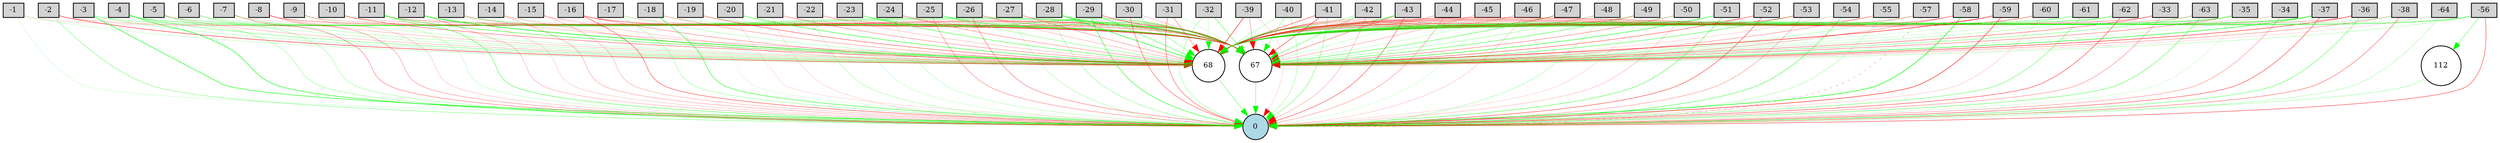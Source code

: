 digraph {
	node [fontsize=9 height=0.2 shape=circle width=0.2]
	-1 [fillcolor=lightgray shape=box style=filled]
	-2 [fillcolor=lightgray shape=box style=filled]
	-3 [fillcolor=lightgray shape=box style=filled]
	-4 [fillcolor=lightgray shape=box style=filled]
	-5 [fillcolor=lightgray shape=box style=filled]
	-6 [fillcolor=lightgray shape=box style=filled]
	-7 [fillcolor=lightgray shape=box style=filled]
	-8 [fillcolor=lightgray shape=box style=filled]
	-9 [fillcolor=lightgray shape=box style=filled]
	-10 [fillcolor=lightgray shape=box style=filled]
	-11 [fillcolor=lightgray shape=box style=filled]
	-12 [fillcolor=lightgray shape=box style=filled]
	-13 [fillcolor=lightgray shape=box style=filled]
	-14 [fillcolor=lightgray shape=box style=filled]
	-15 [fillcolor=lightgray shape=box style=filled]
	-16 [fillcolor=lightgray shape=box style=filled]
	-17 [fillcolor=lightgray shape=box style=filled]
	-18 [fillcolor=lightgray shape=box style=filled]
	-19 [fillcolor=lightgray shape=box style=filled]
	-20 [fillcolor=lightgray shape=box style=filled]
	-21 [fillcolor=lightgray shape=box style=filled]
	-22 [fillcolor=lightgray shape=box style=filled]
	-23 [fillcolor=lightgray shape=box style=filled]
	-24 [fillcolor=lightgray shape=box style=filled]
	-25 [fillcolor=lightgray shape=box style=filled]
	-26 [fillcolor=lightgray shape=box style=filled]
	-27 [fillcolor=lightgray shape=box style=filled]
	-28 [fillcolor=lightgray shape=box style=filled]
	-29 [fillcolor=lightgray shape=box style=filled]
	-30 [fillcolor=lightgray shape=box style=filled]
	-31 [fillcolor=lightgray shape=box style=filled]
	-32 [fillcolor=lightgray shape=box style=filled]
	-33 [fillcolor=lightgray shape=box style=filled]
	-34 [fillcolor=lightgray shape=box style=filled]
	-35 [fillcolor=lightgray shape=box style=filled]
	-36 [fillcolor=lightgray shape=box style=filled]
	-37 [fillcolor=lightgray shape=box style=filled]
	-38 [fillcolor=lightgray shape=box style=filled]
	-39 [fillcolor=lightgray shape=box style=filled]
	-40 [fillcolor=lightgray shape=box style=filled]
	-41 [fillcolor=lightgray shape=box style=filled]
	-42 [fillcolor=lightgray shape=box style=filled]
	-43 [fillcolor=lightgray shape=box style=filled]
	-44 [fillcolor=lightgray shape=box style=filled]
	-45 [fillcolor=lightgray shape=box style=filled]
	-46 [fillcolor=lightgray shape=box style=filled]
	-47 [fillcolor=lightgray shape=box style=filled]
	-48 [fillcolor=lightgray shape=box style=filled]
	-49 [fillcolor=lightgray shape=box style=filled]
	-50 [fillcolor=lightgray shape=box style=filled]
	-51 [fillcolor=lightgray shape=box style=filled]
	-52 [fillcolor=lightgray shape=box style=filled]
	-53 [fillcolor=lightgray shape=box style=filled]
	-54 [fillcolor=lightgray shape=box style=filled]
	-55 [fillcolor=lightgray shape=box style=filled]
	-56 [fillcolor=lightgray shape=box style=filled]
	-57 [fillcolor=lightgray shape=box style=filled]
	-58 [fillcolor=lightgray shape=box style=filled]
	-59 [fillcolor=lightgray shape=box style=filled]
	-60 [fillcolor=lightgray shape=box style=filled]
	-61 [fillcolor=lightgray shape=box style=filled]
	-62 [fillcolor=lightgray shape=box style=filled]
	-63 [fillcolor=lightgray shape=box style=filled]
	-64 [fillcolor=lightgray shape=box style=filled]
	0 [fillcolor=lightblue style=filled]
	67 [fillcolor=white style=filled]
	68 [fillcolor=white style=filled]
	112 [fillcolor=white style=filled]
	-1 -> 67 [color=red penwidth=0.1412978521679366 style=solid]
	-1 -> 68 [color=green penwidth=0.15731715524181544 style=solid]
	-2 -> 67 [color=red penwidth=0.2153452731647897 style=solid]
	-2 -> 68 [color=red penwidth=0.505893317960504 style=solid]
	-3 -> 67 [color=green penwidth=0.3016860262237019 style=solid]
	-3 -> 68 [color=green penwidth=0.1843356382308881 style=solid]
	-4 -> 67 [color=green penwidth=0.4345391138885226 style=solid]
	-4 -> 68 [color=green penwidth=0.33865413327069394 style=solid]
	-5 -> 67 [color=green penwidth=0.3782037820534503 style=solid]
	-5 -> 68 [color=red penwidth=0.18688683132503814 style=solid]
	-6 -> 67 [color=green penwidth=0.19116765425013404 style=solid]
	-6 -> 68 [color=green penwidth=0.182382863385459 style=solid]
	-7 -> 67 [color=red penwidth=0.11384493328798129 style=solid]
	-7 -> 68 [color=green penwidth=0.1953564758180525 style=solid]
	-8 -> 67 [color=red penwidth=0.3605848739293289 style=solid]
	-8 -> 68 [color=red penwidth=0.1840072824325826 style=solid]
	-9 -> 67 [color=red penwidth=0.22718946924894926 style=solid]
	-9 -> 68 [color=green penwidth=0.1728945258292217 style=solid]
	-10 -> 67 [color=red penwidth=0.1860027788187979 style=solid]
	-10 -> 68 [color=red penwidth=0.3722804665278472 style=solid]
	-11 -> 67 [color=red penwidth=0.3367848177388816 style=solid]
	-11 -> 68 [color=green penwidth=0.48835207853997586 style=solid]
	-12 -> 67 [color=green penwidth=0.29473170119247954 style=solid]
	-12 -> 68 [color=green penwidth=0.7360349995126542 style=solid]
	-13 -> 67 [color=green penwidth=0.3924501125793144 style=solid]
	-13 -> 68 [color=red penwidth=0.18876092503687153 style=solid]
	-14 -> 67 [color=green penwidth=0.13605685525441036 style=solid]
	-14 -> 68 [color=red penwidth=0.1880733750321416 style=solid]
	-15 -> 67 [color=red penwidth=0.1352438333771913 style=solid]
	-15 -> 68 [color=red penwidth=0.16076696951420372 style=solid]
	-16 -> 67 [color=red penwidth=0.4517136017061836 style=solid]
	-16 -> 68 [color=red penwidth=0.29344637756517683 style=solid]
	-17 -> 67 [color=red penwidth=0.15381460101007294 style=solid]
	-17 -> 68 [color=green penwidth=0.20665297280613473 style=solid]
	-18 -> 67 [color=green penwidth=0.1562138940556256 style=solid]
	-18 -> 68 [color=red penwidth=0.25562560826282144 style=solid]
	-19 -> 67 [color=green penwidth=0.19811470384478538 style=solid]
	-19 -> 68 [color=red penwidth=0.4065488568446691 style=solid]
	-20 -> 67 [color=red penwidth=0.16004597314587418 style=dotted]
	-20 -> 68 [color=green penwidth=0.5186718403444617 style=solid]
	-21 -> 67 [color=red penwidth=0.13300213112360548 style=solid]
	-21 -> 68 [color=red penwidth=0.2853069132491265 style=solid]
	-22 -> 67 [color=red penwidth=0.2500141003799551 style=solid]
	-22 -> 68 [color=red penwidth=0.17064948635700347 style=solid]
	-23 -> 67 [color=green penwidth=0.41133811708641044 style=solid]
	-23 -> 68 [color=green penwidth=0.4534407878102703 style=solid]
	-24 -> 67 [color=red penwidth=0.18235858772419178 style=solid]
	-24 -> 68 [color=red penwidth=0.28836975307472534 style=solid]
	-25 -> 67 [color=green penwidth=0.47218976678642754 style=solid]
	-25 -> 68 [color=green penwidth=0.2920587953060292 style=solid]
	-26 -> 67 [color=red penwidth=0.25983123248236906 style=solid]
	-26 -> 68 [color=red penwidth=0.1928151994208885 style=solid]
	-27 -> 67 [color=red penwidth=0.14320198876602783 style=solid]
	-27 -> 68 [color=red penwidth=0.2719698651979504 style=solid]
	-28 -> 67 [color=green penwidth=0.70751497821446 style=solid]
	-28 -> 68 [color=green penwidth=0.616565496188867 style=solid]
	-29 -> 67 [color=red penwidth=0.4287270870021944 style=solid]
	-29 -> 68 [color=green penwidth=0.375012672471809 style=solid]
	-30 -> 67 [color=red penwidth=0.19551293654596538 style=solid]
	-30 -> 68 [color=green penwidth=0.2846454697191583 style=solid]
	-31 -> 67 [color=green penwidth=0.1454944108537642 style=solid]
	-31 -> 68 [color=red penwidth=0.32203702849500915 style=solid]
	-32 -> 67 [color=green penwidth=0.378126503771152 style=solid]
	-32 -> 68 [color=green penwidth=0.10893927695707942 style=solid]
	-33 -> 67 [color=red penwidth=0.3719270037725456 style=solid]
	-33 -> 68 [color=red penwidth=0.3044326874682738 style=solid]
	-34 -> 67 [color=green penwidth=0.11477905403265598 style=solid]
	-34 -> 68 [color=red penwidth=0.15374635752229165 style=solid]
	-35 -> 67 [color=red penwidth=0.33634446526701856 style=solid]
	-35 -> 68 [color=green penwidth=0.6236451175258063 style=solid]
	-36 -> 67 [color=red penwidth=0.519174674809398 style=solid]
	-36 -> 68 [color=red penwidth=0.2565325028379884 style=solid]
	-37 -> 67 [color=green penwidth=0.5833060226119438 style=solid]
	-37 -> 68 [color=green penwidth=0.6941418312534724 style=solid]
	-38 -> 67 [color=red penwidth=0.2806626761490073 style=solid]
	-38 -> 68 [color=green penwidth=0.21624582227194028 style=solid]
	-39 -> 67 [color=red penwidth=0.28975651938690283 style=solid]
	-39 -> 68 [color=red penwidth=0.5531640176869136 style=solid]
	-40 -> 67 [color=green penwidth=0.3331448735186284 style=solid]
	-40 -> 68 [color=green penwidth=0.20594336605195646 style=solid]
	-41 -> 67 [color=red penwidth=0.4601933911229943 style=solid]
	-41 -> 68 [color=red penwidth=0.4236713708985105 style=solid]
	-42 -> 67 [color=green penwidth=0.36648802950643156 style=solid]
	-42 -> 68 [color=green penwidth=0.26163020572786 style=solid]
	-43 -> 67 [color=red penwidth=0.3426760642527463 style=solid]
	-43 -> 68 [color=green penwidth=0.6067739895437848 style=solid]
	-44 -> 67 [color=green penwidth=0.14589011371464433 style=solid]
	-44 -> 68 [color=red penwidth=0.218482749262273 style=solid]
	-45 -> 67 [color=red penwidth=0.21073381896173593 style=solid]
	-45 -> 68 [color=red penwidth=0.10761780780850132 style=solid]
	-46 -> 67 [color=green penwidth=0.15324817378967404 style=solid]
	-46 -> 68 [color=red penwidth=0.23516871708211898 style=solid]
	-47 -> 67 [color=green penwidth=0.4456390798433396 style=solid]
	-47 -> 68 [color=red penwidth=0.3140774564306238 style=solid]
	-48 -> 67 [color=green penwidth=0.23421654958791963 style=solid]
	-48 -> 68 [color=red penwidth=0.2183221543095442 style=solid]
	-49 -> 67 [color=green penwidth=0.43892749325758473 style=solid]
	-49 -> 68 [color=red penwidth=0.3427233659566709 style=solid]
	-50 -> 67 [color=red penwidth=0.3177072174656339 style=solid]
	-50 -> 68 [color=green penwidth=0.18641368693453092 style=solid]
	-51 -> 67 [color=green penwidth=0.5528789436490951 style=solid]
	-51 -> 68 [color=green penwidth=0.23162013433879156 style=solid]
	-52 -> 67 [color=red penwidth=0.4055334117051771 style=solid]
	-52 -> 68 [color=red penwidth=0.1971083778751304 style=solid]
	-53 -> 67 [color=green penwidth=0.4396627485211074 style=solid]
	-53 -> 68 [color=red penwidth=0.3833856621380529 style=solid]
	-54 -> 67 [color=red penwidth=0.12368464306624342 style=solid]
	-54 -> 68 [color=green penwidth=0.11381647640132993 style=solid]
	-55 -> 67 [color=red penwidth=0.2716435322620311 style=solid]
	-55 -> 68 [color=red penwidth=0.2112618356115672 style=solid]
	-56 -> 67 [color=green penwidth=0.1905611642663947 style=solid]
	-56 -> 68 [color=green penwidth=0.568359714379375 style=solid]
	-57 -> 67 [color=green penwidth=0.22545532891643927 style=solid]
	-57 -> 68 [color=red penwidth=0.2742153980186085 style=solid]
	-58 -> 67 [color=red penwidth=0.25724173809045964 style=solid]
	-58 -> 68 [color=red penwidth=0.3744668204685806 style=solid]
	-59 -> 67 [color=red penwidth=0.5867113988810664 style=solid]
	-59 -> 68 [color=red penwidth=0.2249637375964167 style=solid]
	-60 -> 67 [color=green penwidth=0.1166495211703021 style=solid]
	-60 -> 68 [color=red penwidth=0.3969489398831757 style=solid]
	-61 -> 67 [color=green penwidth=0.12996564840642805 style=solid]
	-61 -> 68 [color=green penwidth=0.3843184114801026 style=solid]
	-62 -> 67 [color=green penwidth=0.1987207150678172 style=solid]
	-62 -> 68 [color=green penwidth=0.46818660005331947 style=solid]
	-63 -> 67 [color=green penwidth=0.3160324949598606 style=solid]
	-63 -> 68 [color=red penwidth=0.20815178570179418 style=solid]
	-64 -> 67 [color=red penwidth=0.10930037638797728 style=solid]
	-64 -> 68 [color=green penwidth=0.15523102352295648 style=solid]
	67 -> 0 [color=green penwidth=0.347055828726218 style=solid]
	68 -> 0 [color=green penwidth=0.3386638612324302 style=solid]
	-1 -> 0 [color=green penwidth=0.11423768539200402 style=solid]
	-2 -> 0 [color=green penwidth=0.30018918323485444 style=solid]
	-3 -> 0 [color=green penwidth=0.5748162511098295 style=solid]
	-4 -> 0 [color=green penwidth=0.59297088905597 style=solid]
	-5 -> 0 [color=green penwidth=0.24375834041012498 style=solid]
	-6 -> 0 [color=green penwidth=0.22103694056597267 style=solid]
	-7 -> 0 [color=red penwidth=0.3182666155985845 style=solid]
	-8 -> 0 [color=red penwidth=0.2664933335671964 style=solid]
	-9 -> 0 [color=red penwidth=0.15677331871333844 style=solid]
	-10 -> 0 [color=green penwidth=0.1668006260558671 style=solid]
	-11 -> 0 [color=green penwidth=0.41994259082282426 style=solid]
	-12 -> 0 [color=red penwidth=0.19743263064568656 style=solid]
	-13 -> 0 [color=red penwidth=0.13999388699085788 style=solid]
	-14 -> 0 [color=red penwidth=0.2208250515508933 style=solid]
	-15 -> 0 [color=red penwidth=0.19632188309883886 style=solid]
	-16 -> 0 [color=red penwidth=0.4300107362590274 style=solid]
	-17 -> 0 [color=green penwidth=0.2376251509090792 style=solid]
	-18 -> 0 [color=green penwidth=0.5193055691637497 style=solid]
	-19 -> 0 [color=green penwidth=0.10620479959127055 style=solid]
	-20 -> 0 [color=red penwidth=0.10367362785228737 style=solid]
	-21 -> 0 [color=red penwidth=0.11209599122818788 style=solid]
	-22 -> 0 [color=green penwidth=0.19766201925935628 style=solid]
	-23 -> 0 [color=green penwidth=0.12822906907729412 style=solid]
	-24 -> 0 [color=green penwidth=0.1732030775323496 style=solid]
	-25 -> 0 [color=red penwidth=0.28102469547188647 style=solid]
	-26 -> 0 [color=red penwidth=0.3237296690193168 style=solid]
	-27 -> 0 [color=green penwidth=0.20121264517786808 style=solid]
	-28 -> 0 [color=green penwidth=0.26293935147907854 style=solid]
	-29 -> 0 [color=green penwidth=0.506876233770208 style=solid]
	-30 -> 0 [color=red penwidth=0.3774891796813016 style=solid]
	-31 -> 0 [color=red penwidth=0.3746011113728389 style=solid]
	-32 -> 0 [color=green penwidth=0.24279865319418523 style=solid]
	-33 -> 0 [color=red penwidth=0.2687469245953884 style=solid]
	-34 -> 0 [color=red penwidth=0.2536457849345093 style=solid]
	-35 -> 0 [color=green penwidth=0.12507168801321844 style=solid]
	-36 -> 0 [color=green penwidth=0.3718736394576999 style=solid]
	-37 -> 0 [color=red penwidth=0.4273069040822961 style=solid]
	-38 -> 0 [color=red penwidth=0.3472227224015921 style=solid]
	-39 -> 0 [color=red penwidth=0.12148690193288428 style=solid]
	-40 -> 0 [color=green penwidth=0.23532127874552855 style=solid]
	-41 -> 0 [color=green penwidth=0.33367375957531875 style=solid]
	-42 -> 0 [color=red penwidth=0.20439034860873698 style=solid]
	-43 -> 0 [color=red penwidth=0.40742622874599976 style=solid]
	-44 -> 0 [color=red penwidth=0.23976083497406628 style=solid]
	-45 -> 0 [color=green penwidth=0.10994537563385956 style=solid]
	-46 -> 0 [color=red penwidth=0.14533832651547024 style=solid]
	-47 -> 0 [color=green penwidth=0.12956828334860232 style=dotted]
	-48 -> 0 [color=green penwidth=0.20722870499827645 style=solid]
	-49 -> 0 [color=red penwidth=0.1123653110880976 style=solid]
	-50 -> 0 [color=red penwidth=0.16826440103495788 style=solid]
	-51 -> 0 [color=green penwidth=0.4144519713822826 style=solid]
	-52 -> 0 [color=red penwidth=0.4352645593316129 style=solid]
	-53 -> 0 [color=red penwidth=0.2441213293755465 style=solid]
	-54 -> 0 [color=green penwidth=0.429248256394708 style=solid]
	-55 -> 0 [color=green penwidth=0.20336601916478664 style=solid]
	-56 -> 0 [color=red penwidth=0.43273938186513894 style=solid]
	-57 -> 0 [color=red penwidth=0.30309683448718716 style=dotted]
	-58 -> 0 [color=green penwidth=0.6662896168517471 style=solid]
	-59 -> 0 [color=red penwidth=0.5473387859490326 style=solid]
	-60 -> 0 [color=red penwidth=0.13263695755432425 style=solid]
	-61 -> 0 [color=green penwidth=0.35648844508193245 style=solid]
	-62 -> 0 [color=red penwidth=0.4371149857054275 style=solid]
	-63 -> 0 [color=green penwidth=0.39042089590514906 style=solid]
	-64 -> 0 [color=green penwidth=0.19775617248604985 style=solid]
	-56 -> 112 [color=green penwidth=0.3241525375713741 style=solid]
	112 -> 0 [color=green penwidth=0.22730302848930048 style=solid]
}
